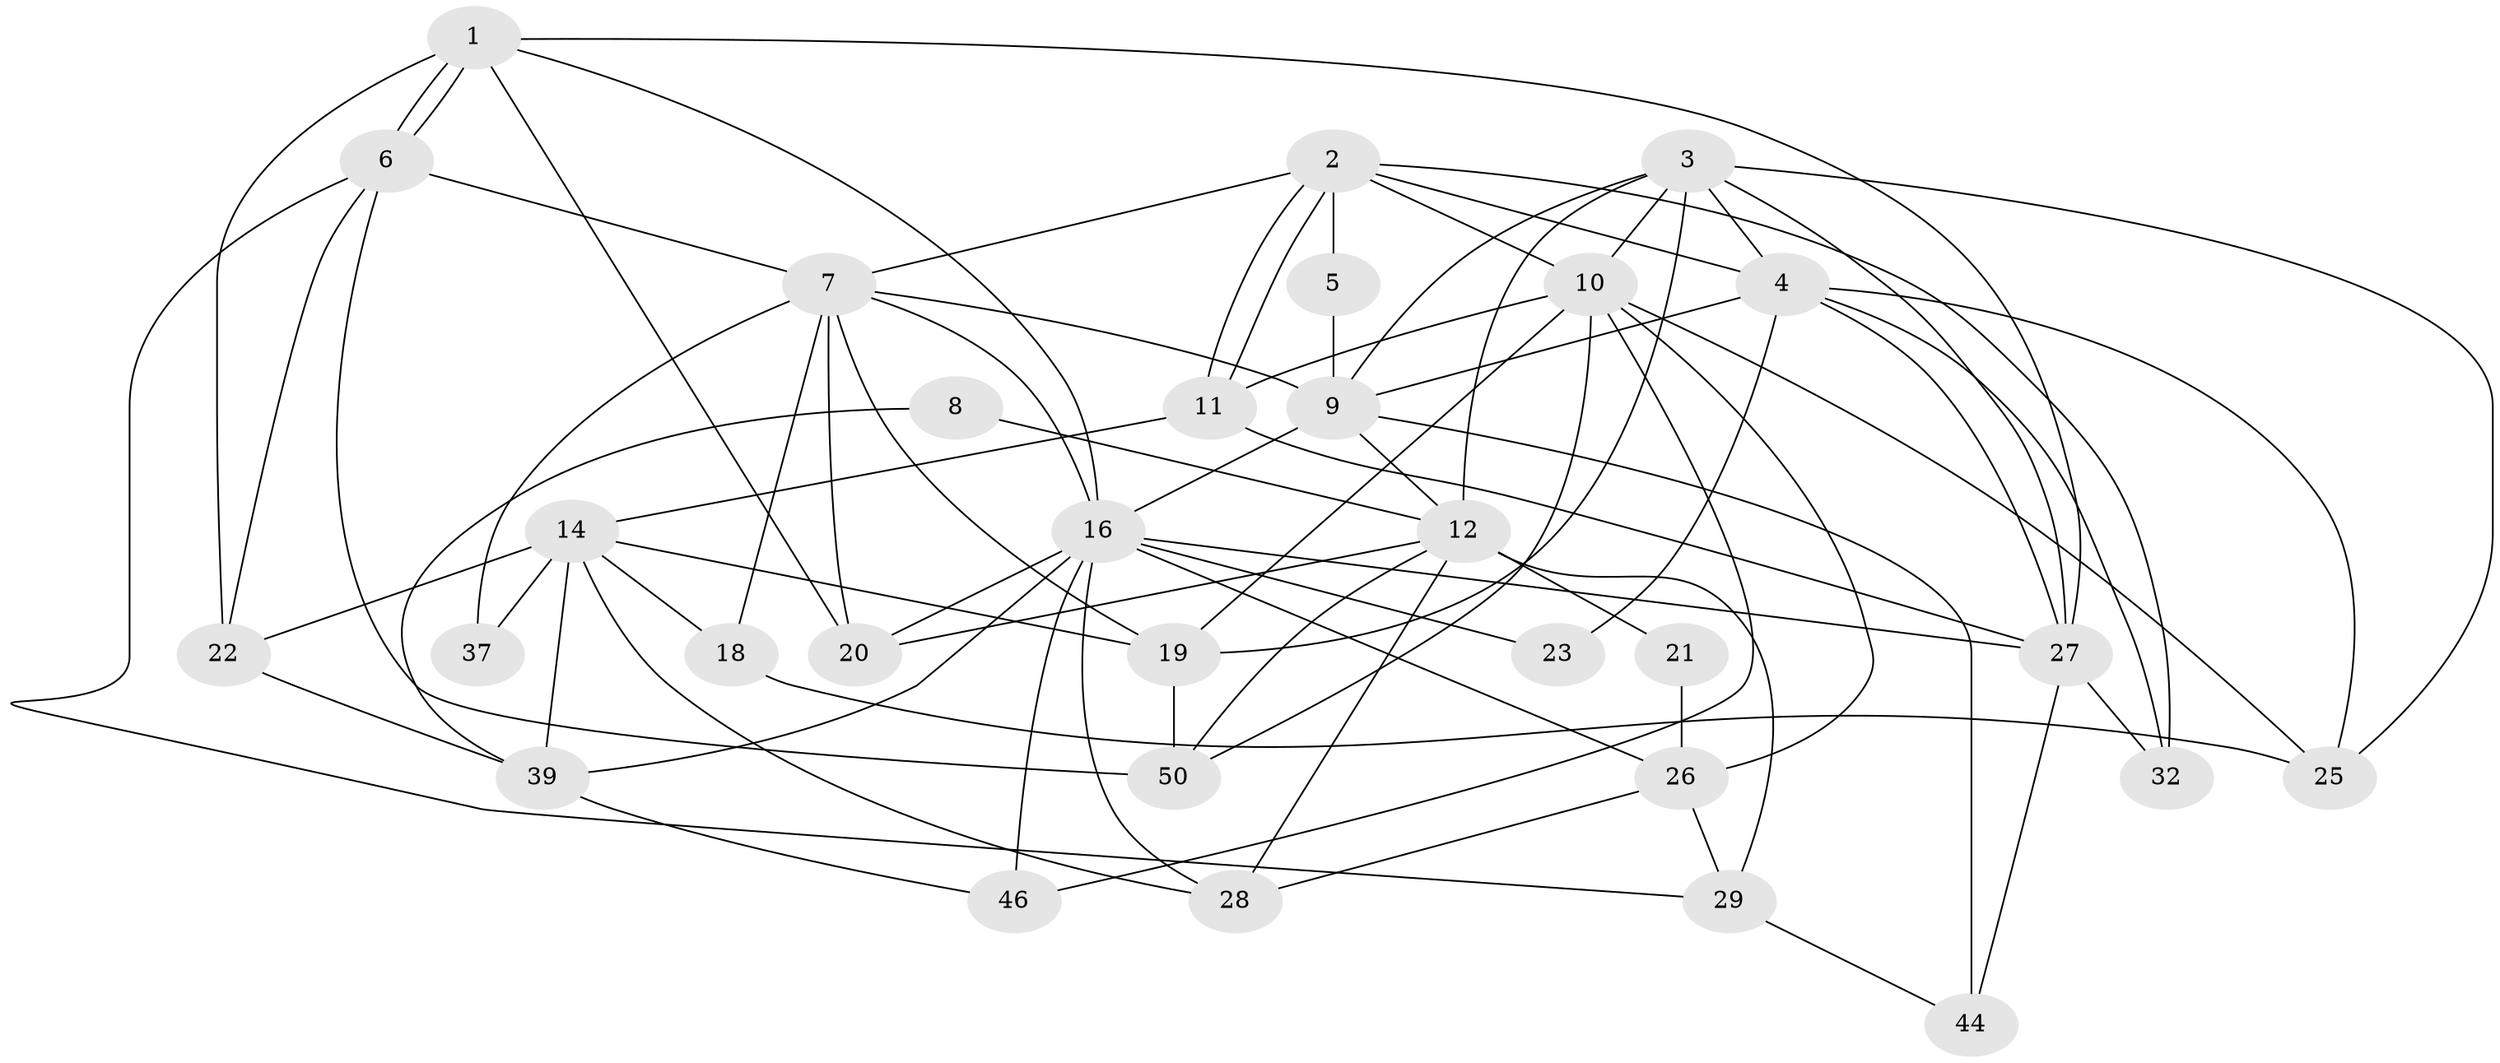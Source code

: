 // Generated by graph-tools (version 1.1) at 2025/52/02/27/25 19:52:01]
// undirected, 31 vertices, 77 edges
graph export_dot {
graph [start="1"]
  node [color=gray90,style=filled];
  1 [super="+48"];
  2 [super="+24"];
  3 [super="+43"];
  4 [super="+49"];
  5;
  6 [super="+15"];
  7 [super="+36"];
  8;
  9 [super="+38"];
  10 [super="+13"];
  11 [super="+17"];
  12 [super="+31"];
  14 [super="+33"];
  16 [super="+35"];
  18;
  19 [super="+30"];
  20 [super="+42"];
  21;
  22;
  23;
  25 [super="+34"];
  26 [super="+45"];
  27 [super="+40"];
  28 [super="+41"];
  29;
  32;
  37;
  39 [super="+51"];
  44;
  46 [super="+47"];
  50;
  1 -- 6;
  1 -- 6;
  1 -- 16;
  1 -- 20;
  1 -- 22;
  1 -- 27;
  2 -- 11;
  2 -- 11;
  2 -- 10;
  2 -- 32;
  2 -- 4;
  2 -- 5;
  2 -- 7;
  3 -- 27;
  3 -- 19 [weight=2];
  3 -- 9;
  3 -- 10;
  3 -- 25;
  3 -- 12;
  3 -- 4;
  4 -- 27;
  4 -- 32;
  4 -- 9;
  4 -- 25;
  4 -- 23;
  5 -- 9;
  6 -- 50;
  6 -- 29;
  6 -- 22;
  6 -- 7;
  7 -- 18;
  7 -- 37;
  7 -- 16;
  7 -- 9;
  7 -- 19;
  7 -- 20;
  8 -- 12;
  8 -- 39;
  9 -- 16;
  9 -- 44;
  9 -- 12;
  10 -- 25;
  10 -- 26;
  10 -- 50;
  10 -- 11;
  10 -- 46;
  10 -- 19;
  11 -- 27;
  11 -- 14;
  12 -- 21 [weight=2];
  12 -- 50;
  12 -- 29;
  12 -- 28;
  12 -- 20;
  14 -- 18 [weight=2];
  14 -- 37;
  14 -- 39;
  14 -- 22;
  14 -- 28;
  14 -- 19;
  16 -- 46;
  16 -- 39;
  16 -- 20;
  16 -- 23;
  16 -- 27;
  16 -- 28;
  16 -- 26;
  18 -- 25;
  19 -- 50;
  21 -- 26;
  22 -- 39;
  26 -- 28;
  26 -- 29;
  27 -- 32;
  27 -- 44;
  29 -- 44;
  39 -- 46;
}

